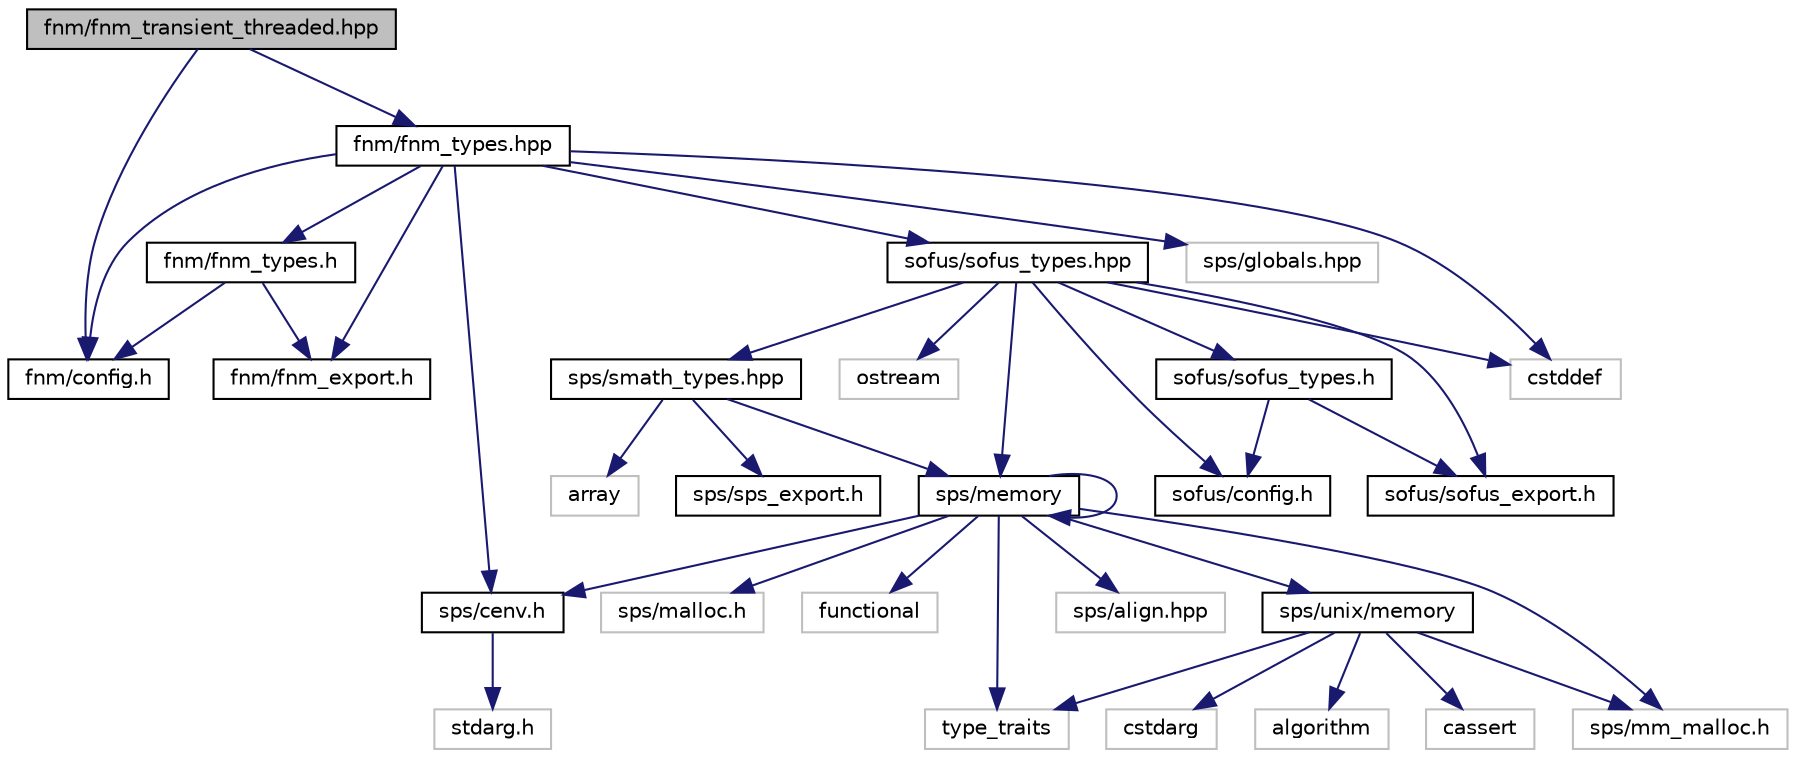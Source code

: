 digraph "fnm/fnm_transient_threaded.hpp"
{
 // LATEX_PDF_SIZE
  edge [fontname="Helvetica",fontsize="10",labelfontname="Helvetica",labelfontsize="10"];
  node [fontname="Helvetica",fontsize="10",shape=record];
  Node1 [label="fnm/fnm_transient_threaded.hpp",height=0.2,width=0.4,color="black", fillcolor="grey75", style="filled", fontcolor="black",tooltip=" "];
  Node1 -> Node2 [color="midnightblue",fontsize="10",style="solid",fontname="Helvetica"];
  Node2 [label="fnm/config.h",height=0.2,width=0.4,color="black", fillcolor="white", style="filled",URL="$da/d2f/fnm_2config_8h.html",tooltip="Auto-generated configuration file."];
  Node1 -> Node3 [color="midnightblue",fontsize="10",style="solid",fontname="Helvetica"];
  Node3 [label="fnm/fnm_types.hpp",height=0.2,width=0.4,color="black", fillcolor="white", style="filled",URL="$db/d3f/fnm__types_8hpp.html",tooltip="Structure types used for field simulations."];
  Node3 -> Node2 [color="midnightblue",fontsize="10",style="solid",fontname="Helvetica"];
  Node3 -> Node4 [color="midnightblue",fontsize="10",style="solid",fontname="Helvetica"];
  Node4 [label="fnm/fnm_export.h",height=0.2,width=0.4,color="black", fillcolor="white", style="filled",URL="$dc/d45/fnm__export_8h.html",tooltip=" "];
  Node3 -> Node5 [color="midnightblue",fontsize="10",style="solid",fontname="Helvetica"];
  Node5 [label="fnm/fnm_types.h",height=0.2,width=0.4,color="black", fillcolor="white", style="filled",URL="$db/d54/fnm__types_8h.html",tooltip="ANSI-C types for interface."];
  Node5 -> Node4 [color="midnightblue",fontsize="10",style="solid",fontname="Helvetica"];
  Node5 -> Node2 [color="midnightblue",fontsize="10",style="solid",fontname="Helvetica"];
  Node3 -> Node6 [color="midnightblue",fontsize="10",style="solid",fontname="Helvetica"];
  Node6 [label="sps/cenv.h",height=0.2,width=0.4,color="black", fillcolor="white", style="filled",URL="$df/d7c/cenv_8h.html",tooltip="Environment macros introduced for portability This file must be kept C compliant."];
  Node6 -> Node7 [color="midnightblue",fontsize="10",style="solid",fontname="Helvetica"];
  Node7 [label="stdarg.h",height=0.2,width=0.4,color="grey75", fillcolor="white", style="filled",tooltip=" "];
  Node3 -> Node8 [color="midnightblue",fontsize="10",style="solid",fontname="Helvetica"];
  Node8 [label="sofus/sofus_types.hpp",height=0.2,width=0.4,color="black", fillcolor="white", style="filled",URL="$da/d66/sofus__types_8hpp.html",tooltip="Structure types used for time-domain field simulations."];
  Node8 -> Node9 [color="midnightblue",fontsize="10",style="solid",fontname="Helvetica"];
  Node9 [label="sofus/config.h",height=0.2,width=0.4,color="black", fillcolor="white", style="filled",URL="$da/d69/sofus_2config_8h.html",tooltip="Auto-generated configuration file."];
  Node8 -> Node10 [color="midnightblue",fontsize="10",style="solid",fontname="Helvetica"];
  Node10 [label="sofus/sofus_export.h",height=0.2,width=0.4,color="black", fillcolor="white", style="filled",URL="$d0/db4/sofus__export_8h.html",tooltip=" "];
  Node8 -> Node11 [color="midnightblue",fontsize="10",style="solid",fontname="Helvetica"];
  Node11 [label="sofus/sofus_types.h",height=0.2,width=0.4,color="black", fillcolor="white", style="filled",URL="$d6/d65/sofus__types_8h.html",tooltip="ANSI-C types for interface."];
  Node11 -> Node9 [color="midnightblue",fontsize="10",style="solid",fontname="Helvetica"];
  Node11 -> Node10 [color="midnightblue",fontsize="10",style="solid",fontname="Helvetica"];
  Node8 -> Node12 [color="midnightblue",fontsize="10",style="solid",fontname="Helvetica"];
  Node12 [label="sps/memory",height=0.2,width=0.4,color="black", fillcolor="white", style="filled",URL="$d2/d91/memory.html",tooltip=" "];
  Node12 -> Node6 [color="midnightblue",fontsize="10",style="solid",fontname="Helvetica"];
  Node12 -> Node13 [color="midnightblue",fontsize="10",style="solid",fontname="Helvetica"];
  Node13 [label="sps/mm_malloc.h",height=0.2,width=0.4,color="grey75", fillcolor="white", style="filled",tooltip=" "];
  Node12 -> Node14 [color="midnightblue",fontsize="10",style="solid",fontname="Helvetica"];
  Node14 [label="sps/malloc.h",height=0.2,width=0.4,color="grey75", fillcolor="white", style="filled",tooltip=" "];
  Node12 -> Node12 [color="midnightblue",fontsize="10",style="solid",fontname="Helvetica"];
  Node12 -> Node15 [color="midnightblue",fontsize="10",style="solid",fontname="Helvetica"];
  Node15 [label="functional",height=0.2,width=0.4,color="grey75", fillcolor="white", style="filled",tooltip=" "];
  Node12 -> Node16 [color="midnightblue",fontsize="10",style="solid",fontname="Helvetica"];
  Node16 [label="type_traits",height=0.2,width=0.4,color="grey75", fillcolor="white", style="filled",tooltip=" "];
  Node12 -> Node17 [color="midnightblue",fontsize="10",style="solid",fontname="Helvetica"];
  Node17 [label="sps/align.hpp",height=0.2,width=0.4,color="grey75", fillcolor="white", style="filled",tooltip=" "];
  Node12 -> Node18 [color="midnightblue",fontsize="10",style="solid",fontname="Helvetica"];
  Node18 [label="sps/unix/memory",height=0.2,width=0.4,color="black", fillcolor="white", style="filled",URL="$d2/d7c/unix_2memory.html",tooltip="Memory related functions."];
  Node18 -> Node13 [color="midnightblue",fontsize="10",style="solid",fontname="Helvetica"];
  Node18 -> Node19 [color="midnightblue",fontsize="10",style="solid",fontname="Helvetica"];
  Node19 [label="algorithm",height=0.2,width=0.4,color="grey75", fillcolor="white", style="filled",tooltip=" "];
  Node18 -> Node20 [color="midnightblue",fontsize="10",style="solid",fontname="Helvetica"];
  Node20 [label="cassert",height=0.2,width=0.4,color="grey75", fillcolor="white", style="filled",tooltip=" "];
  Node18 -> Node21 [color="midnightblue",fontsize="10",style="solid",fontname="Helvetica"];
  Node21 [label="cstdarg",height=0.2,width=0.4,color="grey75", fillcolor="white", style="filled",tooltip=" "];
  Node18 -> Node16 [color="midnightblue",fontsize="10",style="solid",fontname="Helvetica"];
  Node8 -> Node22 [color="midnightblue",fontsize="10",style="solid",fontname="Helvetica"];
  Node22 [label="cstddef",height=0.2,width=0.4,color="grey75", fillcolor="white", style="filled",tooltip=" "];
  Node8 -> Node23 [color="midnightblue",fontsize="10",style="solid",fontname="Helvetica"];
  Node23 [label="sps/smath_types.hpp",height=0.2,width=0.4,color="black", fillcolor="white", style="filled",URL="$da/ddc/smath__types_8hpp.html",tooltip="Mathematical structures."];
  Node23 -> Node24 [color="midnightblue",fontsize="10",style="solid",fontname="Helvetica"];
  Node24 [label="sps/sps_export.h",height=0.2,width=0.4,color="black", fillcolor="white", style="filled",URL="$db/d3e/sps__export_8h.html",tooltip=" "];
  Node23 -> Node25 [color="midnightblue",fontsize="10",style="solid",fontname="Helvetica"];
  Node25 [label="array",height=0.2,width=0.4,color="grey75", fillcolor="white", style="filled",tooltip=" "];
  Node23 -> Node12 [color="midnightblue",fontsize="10",style="solid",fontname="Helvetica"];
  Node8 -> Node26 [color="midnightblue",fontsize="10",style="solid",fontname="Helvetica"];
  Node26 [label="ostream",height=0.2,width=0.4,color="grey75", fillcolor="white", style="filled",tooltip=" "];
  Node3 -> Node27 [color="midnightblue",fontsize="10",style="solid",fontname="Helvetica"];
  Node27 [label="sps/globals.hpp",height=0.2,width=0.4,color="grey75", fillcolor="white", style="filled",tooltip=" "];
  Node3 -> Node22 [color="midnightblue",fontsize="10",style="solid",fontname="Helvetica"];
}
